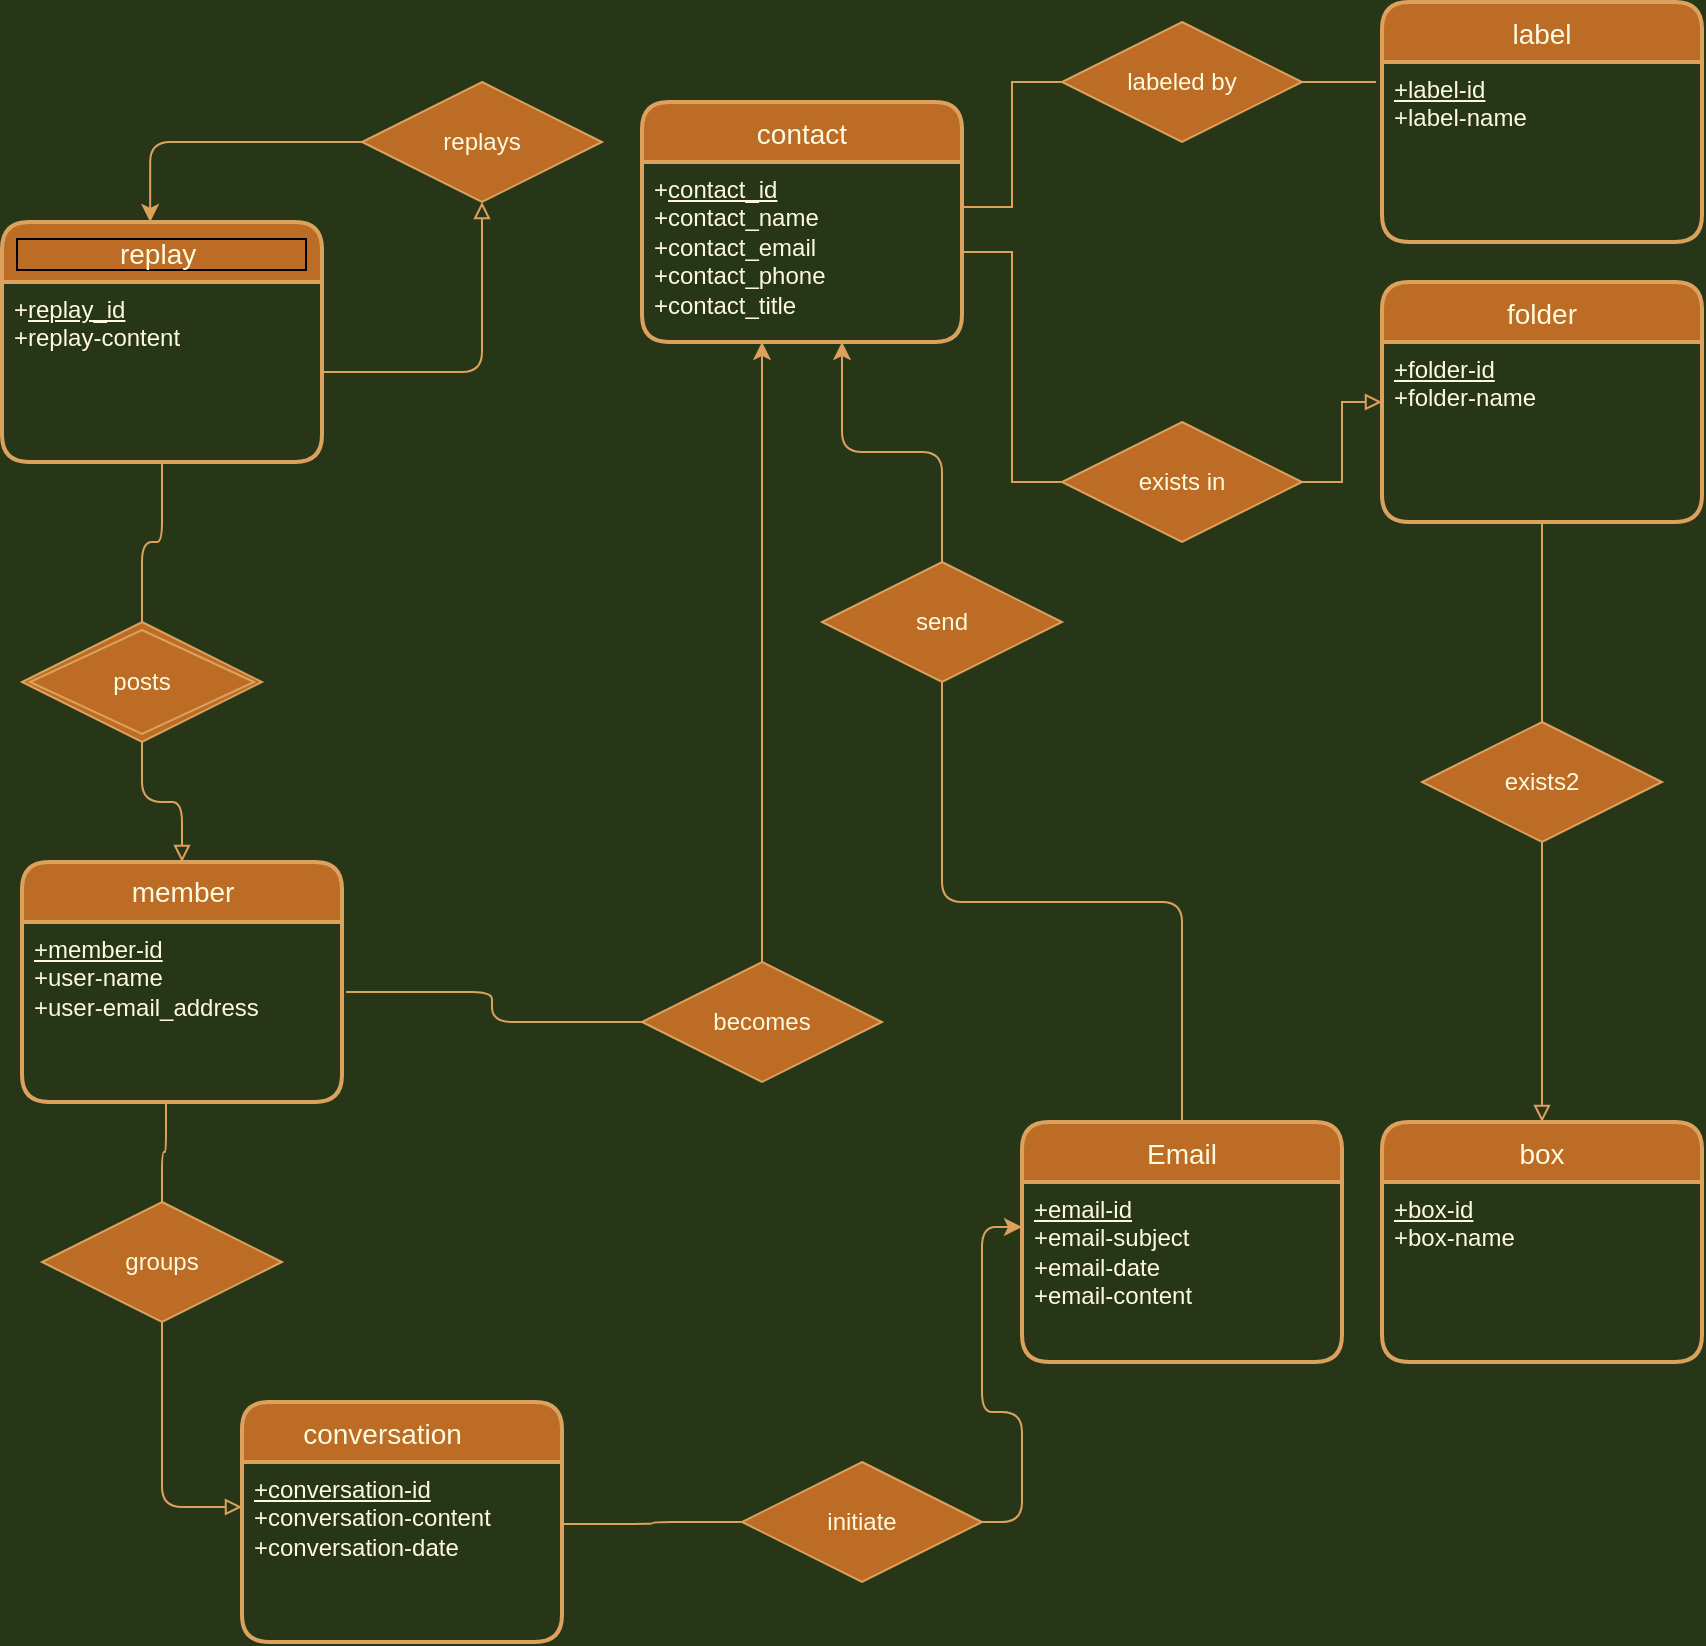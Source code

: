 <mxfile version="13.9.9" type="device"><diagram id="R2lEEEUBdFMjLlhIrx00" name="Page-1"><mxGraphModel dx="4258" dy="1976" grid="1" gridSize="10" guides="1" tooltips="1" connect="1" arrows="1" fold="1" page="1" pageScale="1" pageWidth="850" pageHeight="1100" background="#283618" math="0" shadow="0" extFonts="Permanent Marker^https://fonts.googleapis.com/css?family=Permanent+Marker"><root><mxCell id="0"/><mxCell id="1" parent="0"/><mxCell id="WR6oNO81SZ8T_EhysIY7-5" value="folder" style="swimlane;childLayout=stackLayout;horizontal=1;startSize=30;horizontalStack=0;rounded=1;fontSize=14;fontStyle=0;strokeWidth=2;resizeParent=0;resizeLast=1;shadow=0;dashed=0;align=center;fillColor=#BC6C25;strokeColor=#DDA15E;fontColor=#FEFAE0;" parent="1" vertex="1"><mxGeometry x="690" y="150" width="160" height="120" as="geometry"/></mxCell><mxCell id="WR6oNO81SZ8T_EhysIY7-6" value="&lt;u&gt;+folder-id&lt;br&gt;&lt;/u&gt;+folder-name&lt;br&gt;&lt;br&gt;" style="align=left;strokeColor=none;fillColor=none;spacingLeft=4;fontSize=12;verticalAlign=top;resizable=0;rotatable=0;part=1;fontColor=#FEFAE0;html=1;" parent="WR6oNO81SZ8T_EhysIY7-5" vertex="1"><mxGeometry y="30" width="160" height="90" as="geometry"/></mxCell><mxCell id="WR6oNO81SZ8T_EhysIY7-7" value="label" style="swimlane;childLayout=stackLayout;horizontal=1;startSize=30;horizontalStack=0;rounded=1;fontSize=14;fontStyle=0;strokeWidth=2;resizeParent=0;resizeLast=1;shadow=0;dashed=0;align=center;fillColor=#BC6C25;strokeColor=#DDA15E;fontColor=#FEFAE0;" parent="1" vertex="1"><mxGeometry x="690" y="10" width="160" height="120" as="geometry"/></mxCell><mxCell id="WR6oNO81SZ8T_EhysIY7-8" value="&lt;u&gt;+label-id&lt;br&gt;&lt;/u&gt;+label-name&lt;br&gt;" style="align=left;strokeColor=none;fillColor=none;spacingLeft=4;fontSize=12;verticalAlign=top;resizable=0;rotatable=0;part=1;fontColor=#FEFAE0;html=1;" parent="WR6oNO81SZ8T_EhysIY7-7" vertex="1"><mxGeometry y="30" width="160" height="90" as="geometry"/></mxCell><mxCell id="WR6oNO81SZ8T_EhysIY7-9" value="                             conversation     " style="swimlane;childLayout=stackLayout;horizontal=1;startSize=30;horizontalStack=0;rounded=1;fontSize=14;fontStyle=0;strokeWidth=2;resizeParent=0;resizeLast=1;shadow=0;dashed=0;align=center;labelBorderColor=none;fillColor=#BC6C25;strokeColor=#DDA15E;fontColor=#FEFAE0;" parent="1" vertex="1"><mxGeometry x="120" y="710" width="160" height="120" as="geometry"/></mxCell><mxCell id="WR6oNO81SZ8T_EhysIY7-10" value="&lt;u&gt;+conversation-id&lt;br&gt;&lt;/u&gt;+conversation-content&lt;br&gt;+conversation-date" style="align=left;strokeColor=none;fillColor=none;spacingLeft=4;fontSize=12;verticalAlign=top;resizable=0;rotatable=0;part=1;html=1;fontColor=#FEFAE0;" parent="WR6oNO81SZ8T_EhysIY7-9" vertex="1"><mxGeometry y="30" width="160" height="90" as="geometry"/></mxCell><mxCell id="WR6oNO81SZ8T_EhysIY7-11" value="             replay              " style="swimlane;childLayout=stackLayout;horizontal=1;startSize=30;horizontalStack=0;rounded=1;fontSize=14;fontStyle=0;strokeWidth=2;resizeParent=0;resizeLast=1;shadow=0;dashed=0;align=center;labelBorderColor=#000000;fillColor=#BC6C25;strokeColor=#DDA15E;fontColor=#FEFAE0;" parent="1" vertex="1"><mxGeometry y="120" width="160" height="120" as="geometry"/></mxCell><mxCell id="WR6oNO81SZ8T_EhysIY7-12" value="+&lt;u&gt;replay_id&lt;/u&gt;&lt;br&gt;+replay-content" style="align=left;strokeColor=none;fillColor=none;spacingLeft=4;fontSize=12;verticalAlign=top;resizable=0;rotatable=0;part=1;fontColor=#FEFAE0;html=1;" parent="WR6oNO81SZ8T_EhysIY7-11" vertex="1"><mxGeometry y="30" width="160" height="90" as="geometry"/></mxCell><mxCell id="WR6oNO81SZ8T_EhysIY7-19" style="edgeStyle=orthogonalEdgeStyle;rounded=0;orthogonalLoop=1;jettySize=auto;html=1;endArrow=none;endFill=0;entryX=1;entryY=0.25;entryDx=0;entryDy=0;strokeColor=#DDA15E;fontColor=#FEFAE0;labelBackgroundColor=#283618;" parent="1" source="WR6oNO81SZ8T_EhysIY7-16" target="WR6oNO81SZ8T_EhysIY7-2" edge="1"><mxGeometry relative="1" as="geometry"><mxPoint x="350" y="190" as="targetPoint"/></mxGeometry></mxCell><mxCell id="WR6oNO81SZ8T_EhysIY7-21" style="edgeStyle=orthogonalEdgeStyle;rounded=0;orthogonalLoop=1;jettySize=auto;html=1;entryX=-0.019;entryY=0.111;entryDx=0;entryDy=0;entryPerimeter=0;endArrow=none;endFill=0;strokeColor=#DDA15E;fontColor=#FEFAE0;labelBackgroundColor=#283618;" parent="1" source="WR6oNO81SZ8T_EhysIY7-16" target="WR6oNO81SZ8T_EhysIY7-8" edge="1"><mxGeometry relative="1" as="geometry"/></mxCell><mxCell id="WR6oNO81SZ8T_EhysIY7-16" value="labeled by" style="shape=rhombus;perimeter=rhombusPerimeter;whiteSpace=wrap;html=1;align=center;fillColor=#BC6C25;strokeColor=#DDA15E;fontColor=#FEFAE0;" parent="1" vertex="1"><mxGeometry x="530" y="20" width="120" height="60" as="geometry"/></mxCell><mxCell id="WR6oNO81SZ8T_EhysIY7-20" style="edgeStyle=orthogonalEdgeStyle;rounded=0;orthogonalLoop=1;jettySize=auto;html=1;entryX=1;entryY=0.5;entryDx=0;entryDy=0;endArrow=none;endFill=0;strokeColor=#DDA15E;fontColor=#FEFAE0;labelBackgroundColor=#283618;" parent="1" source="WR6oNO81SZ8T_EhysIY7-17" target="WR6oNO81SZ8T_EhysIY7-2" edge="1"><mxGeometry relative="1" as="geometry"/></mxCell><mxCell id="WR6oNO81SZ8T_EhysIY7-22" style="edgeStyle=orthogonalEdgeStyle;rounded=0;orthogonalLoop=1;jettySize=auto;html=1;entryX=0;entryY=0.5;entryDx=0;entryDy=0;endArrow=block;endFill=0;strokeColor=#DDA15E;fontColor=#FEFAE0;labelBackgroundColor=#283618;" parent="1" source="WR6oNO81SZ8T_EhysIY7-17" target="WR6oNO81SZ8T_EhysIY7-5" edge="1"><mxGeometry relative="1" as="geometry"/></mxCell><mxCell id="WR6oNO81SZ8T_EhysIY7-17" value="exists in" style="shape=rhombus;perimeter=rhombusPerimeter;whiteSpace=wrap;html=1;align=center;fillColor=#BC6C25;strokeColor=#DDA15E;fontColor=#FEFAE0;" parent="1" vertex="1"><mxGeometry x="530" y="220" width="120" height="60" as="geometry"/></mxCell><mxCell id="WR6oNO81SZ8T_EhysIY7-1" value="contact" style="swimlane;childLayout=stackLayout;horizontal=1;startSize=30;horizontalStack=0;rounded=1;fontSize=14;fontStyle=0;strokeWidth=2;resizeParent=0;resizeLast=1;shadow=0;dashed=0;align=center;fillColor=#BC6C25;strokeColor=#DDA15E;fontColor=#FEFAE0;" parent="1" vertex="1"><mxGeometry x="320" y="60" width="160" height="120" as="geometry"/></mxCell><mxCell id="WR6oNO81SZ8T_EhysIY7-2" value="+&lt;u&gt;contact_id&lt;/u&gt;&lt;br&gt;+contact_name&lt;br&gt;+contact_email&lt;br&gt;+contact_phone&lt;br&gt;+contact_title" style="align=left;strokeColor=none;fillColor=none;spacingLeft=4;fontSize=12;verticalAlign=top;resizable=0;rotatable=0;part=1;fontColor=#FEFAE0;html=1;" parent="WR6oNO81SZ8T_EhysIY7-1" vertex="1"><mxGeometry y="30" width="160" height="90" as="geometry"/></mxCell><mxCell id="4EcOPeQw_1EuW9EFgIx9-71" style="edgeStyle=orthogonalEdgeStyle;curved=0;rounded=1;sketch=0;orthogonalLoop=1;jettySize=auto;html=1;entryX=0.5;entryY=1;entryDx=0;entryDy=0;endArrow=none;endFill=0;strokeColor=#DDA15E;fillColor=#BC6C25;fontColor=#FEFAE0;labelBackgroundColor=#283618;" parent="1" source="hnBdc3AmPKEWIUO_3Wqu-27" target="WR6oNO81SZ8T_EhysIY7-12" edge="1"><mxGeometry relative="1" as="geometry"/></mxCell><mxCell id="4EcOPeQw_1EuW9EFgIx9-73" style="edgeStyle=orthogonalEdgeStyle;curved=0;rounded=1;sketch=0;orthogonalLoop=1;jettySize=auto;html=1;entryX=0.5;entryY=0;entryDx=0;entryDy=0;endArrow=block;endFill=0;strokeColor=#DDA15E;fillColor=#BC6C25;fontColor=#FEFAE0;labelBackgroundColor=#283618;" parent="1" source="hnBdc3AmPKEWIUO_3Wqu-27" target="4EcOPeQw_1EuW9EFgIx9-65" edge="1"><mxGeometry relative="1" as="geometry"/></mxCell><mxCell id="hnBdc3AmPKEWIUO_3Wqu-27" value="posts" style="shape=rhombus;double=1;perimeter=rhombusPerimeter;whiteSpace=wrap;html=1;align=center;fillColor=#BC6C25;strokeColor=#DDA15E;fontColor=#FEFAE0;" parent="1" vertex="1"><mxGeometry x="10" y="320" width="120" height="60" as="geometry"/></mxCell><mxCell id="4EcOPeQw_1EuW9EFgIx9-3" value="Email" style="swimlane;childLayout=stackLayout;horizontal=1;startSize=30;horizontalStack=0;rounded=1;fontSize=14;fontStyle=0;strokeWidth=2;resizeParent=0;resizeLast=1;shadow=0;dashed=0;align=center;fillColor=#BC6C25;strokeColor=#DDA15E;fontColor=#FEFAE0;" parent="1" vertex="1"><mxGeometry x="510" y="570" width="160" height="120" as="geometry"/></mxCell><mxCell id="4EcOPeQw_1EuW9EFgIx9-4" value="&lt;u&gt;+email-id&lt;br&gt;&lt;/u&gt;+email-subject&lt;br&gt;+email-date&lt;br&gt;+email-content" style="align=left;strokeColor=none;fillColor=none;spacingLeft=4;fontSize=12;verticalAlign=top;resizable=0;rotatable=0;part=1;fontColor=#FEFAE0;html=1;" parent="4EcOPeQw_1EuW9EFgIx9-3" vertex="1"><mxGeometry y="30" width="160" height="90" as="geometry"/></mxCell><mxCell id="4EcOPeQw_1EuW9EFgIx9-55" style="edgeStyle=orthogonalEdgeStyle;curved=0;rounded=1;sketch=0;orthogonalLoop=1;jettySize=auto;html=1;entryX=0.625;entryY=1;entryDx=0;entryDy=0;entryPerimeter=0;endArrow=classic;endFill=1;strokeColor=#DDA15E;fillColor=#BC6C25;fontColor=#FEFAE0;labelBackgroundColor=#283618;" parent="1" source="4EcOPeQw_1EuW9EFgIx9-5" target="WR6oNO81SZ8T_EhysIY7-2" edge="1"><mxGeometry relative="1" as="geometry"/></mxCell><mxCell id="_nv6WjAWMv1GCBfTsxpX-19" style="edgeStyle=orthogonalEdgeStyle;curved=0;rounded=1;sketch=0;orthogonalLoop=1;jettySize=auto;html=1;endArrow=none;endFill=0;strokeColor=#DDA15E;fillColor=#BC6C25;fontColor=#FEFAE0;" edge="1" parent="1" source="4EcOPeQw_1EuW9EFgIx9-5" target="4EcOPeQw_1EuW9EFgIx9-3"><mxGeometry relative="1" as="geometry"/></mxCell><mxCell id="4EcOPeQw_1EuW9EFgIx9-5" value="send" style="shape=rhombus;perimeter=rhombusPerimeter;whiteSpace=wrap;html=1;align=center;rounded=0;sketch=0;strokeColor=#DDA15E;fillColor=#BC6C25;fontColor=#FEFAE0;" parent="1" vertex="1"><mxGeometry x="410" y="290" width="120" height="60" as="geometry"/></mxCell><mxCell id="4EcOPeQw_1EuW9EFgIx9-58" style="edgeStyle=orthogonalEdgeStyle;curved=0;rounded=1;sketch=0;orthogonalLoop=1;jettySize=auto;html=1;entryX=1;entryY=0.344;entryDx=0;entryDy=0;entryPerimeter=0;endArrow=none;endFill=0;strokeColor=#DDA15E;fillColor=#BC6C25;fontColor=#FEFAE0;labelBackgroundColor=#283618;" parent="1" source="4EcOPeQw_1EuW9EFgIx9-57" target="WR6oNO81SZ8T_EhysIY7-10" edge="1"><mxGeometry relative="1" as="geometry"/></mxCell><mxCell id="4EcOPeQw_1EuW9EFgIx9-61" style="edgeStyle=orthogonalEdgeStyle;curved=0;rounded=1;sketch=0;orthogonalLoop=1;jettySize=auto;html=1;entryX=0;entryY=0.25;entryDx=0;entryDy=0;endArrow=classic;endFill=1;strokeColor=#DDA15E;fillColor=#BC6C25;fontColor=#FEFAE0;labelBackgroundColor=#283618;" parent="1" source="4EcOPeQw_1EuW9EFgIx9-57" target="4EcOPeQw_1EuW9EFgIx9-4" edge="1"><mxGeometry relative="1" as="geometry"/></mxCell><mxCell id="4EcOPeQw_1EuW9EFgIx9-57" value="initiate" style="shape=rhombus;perimeter=rhombusPerimeter;whiteSpace=wrap;html=1;align=center;rounded=0;sketch=0;strokeColor=#DDA15E;fillColor=#BC6C25;fontColor=#FEFAE0;" parent="1" vertex="1"><mxGeometry x="370" y="740" width="120" height="60" as="geometry"/></mxCell><mxCell id="4EcOPeQw_1EuW9EFgIx9-63" style="edgeStyle=orthogonalEdgeStyle;curved=0;rounded=1;sketch=0;orthogonalLoop=1;jettySize=auto;html=1;entryX=0;entryY=0.25;entryDx=0;entryDy=0;endArrow=block;endFill=0;strokeColor=#DDA15E;fillColor=#BC6C25;fontColor=#FEFAE0;labelBackgroundColor=#283618;" parent="1" source="4EcOPeQw_1EuW9EFgIx9-62" target="WR6oNO81SZ8T_EhysIY7-10" edge="1"><mxGeometry relative="1" as="geometry"/></mxCell><mxCell id="_nv6WjAWMv1GCBfTsxpX-9" style="edgeStyle=orthogonalEdgeStyle;curved=0;rounded=1;sketch=0;orthogonalLoop=1;jettySize=auto;html=1;entryX=0.45;entryY=1.011;entryDx=0;entryDy=0;entryPerimeter=0;strokeColor=#DDA15E;fillColor=#BC6C25;fontColor=#FEFAE0;endArrow=none;endFill=0;" edge="1" parent="1" source="4EcOPeQw_1EuW9EFgIx9-62" target="4EcOPeQw_1EuW9EFgIx9-66"><mxGeometry relative="1" as="geometry"/></mxCell><mxCell id="4EcOPeQw_1EuW9EFgIx9-62" value="groups" style="shape=rhombus;perimeter=rhombusPerimeter;whiteSpace=wrap;html=1;align=center;rounded=0;sketch=0;strokeColor=#DDA15E;fillColor=#BC6C25;fontColor=#FEFAE0;" parent="1" vertex="1"><mxGeometry x="20" y="610" width="120" height="60" as="geometry"/></mxCell><mxCell id="4EcOPeQw_1EuW9EFgIx9-65" value="&amp;nbsp; &amp;nbsp; &amp;nbsp; &amp;nbsp; &amp;nbsp; member&amp;nbsp; &amp;nbsp; &amp;nbsp; &amp;nbsp; &amp;nbsp;&amp;nbsp;" style="swimlane;childLayout=stackLayout;horizontal=1;startSize=30;horizontalStack=0;rounded=1;fontSize=14;fontStyle=0;strokeWidth=2;resizeParent=0;resizeLast=1;shadow=0;dashed=0;align=center;sketch=0;fillColor=#BC6C25;html=1;strokeColor=#DDA15E;fontColor=#FEFAE0;labelBorderColor=none;" parent="1" vertex="1"><mxGeometry x="10" y="440" width="160" height="120" as="geometry"/></mxCell><mxCell id="4EcOPeQw_1EuW9EFgIx9-66" value="&lt;u&gt;+member-id&lt;br&gt;&lt;/u&gt;+user-name&lt;br&gt;+user-email_address" style="align=left;strokeColor=none;fillColor=none;spacingLeft=4;fontSize=12;verticalAlign=top;resizable=0;rotatable=0;part=1;fontColor=#FEFAE0;html=1;" parent="4EcOPeQw_1EuW9EFgIx9-65" vertex="1"><mxGeometry y="30" width="160" height="90" as="geometry"/></mxCell><mxCell id="4EcOPeQw_1EuW9EFgIx9-76" style="edgeStyle=orthogonalEdgeStyle;curved=0;rounded=1;sketch=0;orthogonalLoop=1;jettySize=auto;html=1;entryX=0.463;entryY=0;entryDx=0;entryDy=0;entryPerimeter=0;endArrow=classic;endFill=1;strokeColor=#DDA15E;fillColor=#BC6C25;fontColor=#FEFAE0;labelBackgroundColor=#283618;" parent="1" source="4EcOPeQw_1EuW9EFgIx9-74" target="WR6oNO81SZ8T_EhysIY7-11" edge="1"><mxGeometry relative="1" as="geometry"/></mxCell><mxCell id="4EcOPeQw_1EuW9EFgIx9-74" value="replays" style="shape=rhombus;perimeter=rhombusPerimeter;whiteSpace=wrap;html=1;align=center;rounded=0;sketch=0;strokeColor=#DDA15E;fillColor=#BC6C25;fontColor=#FEFAE0;" parent="1" vertex="1"><mxGeometry x="180" y="50" width="120" height="60" as="geometry"/></mxCell><mxCell id="4EcOPeQw_1EuW9EFgIx9-75" style="edgeStyle=orthogonalEdgeStyle;curved=0;rounded=1;sketch=0;orthogonalLoop=1;jettySize=auto;html=1;entryX=0.5;entryY=1;entryDx=0;entryDy=0;endArrow=block;endFill=0;strokeColor=#DDA15E;fillColor=#BC6C25;fontColor=#FEFAE0;labelBackgroundColor=#283618;" parent="1" source="WR6oNO81SZ8T_EhysIY7-12" target="4EcOPeQw_1EuW9EFgIx9-74" edge="1"><mxGeometry relative="1" as="geometry"/></mxCell><mxCell id="_nv6WjAWMv1GCBfTsxpX-1" value="box" style="swimlane;childLayout=stackLayout;horizontal=1;startSize=30;horizontalStack=0;rounded=1;fontSize=14;fontStyle=0;strokeWidth=2;resizeParent=0;resizeLast=1;shadow=0;dashed=0;align=center;fillColor=#BC6C25;strokeColor=#DDA15E;fontColor=#FEFAE0;" vertex="1" parent="1"><mxGeometry x="690" y="570" width="160" height="120" as="geometry"/></mxCell><mxCell id="_nv6WjAWMv1GCBfTsxpX-2" value="&lt;u&gt;+box-id&lt;br&gt;&lt;/u&gt;+box-name" style="align=left;strokeColor=none;fillColor=none;spacingLeft=4;fontSize=12;verticalAlign=top;resizable=0;rotatable=0;part=1;fontColor=#FEFAE0;html=1;" vertex="1" parent="_nv6WjAWMv1GCBfTsxpX-1"><mxGeometry y="30" width="160" height="90" as="geometry"/></mxCell><mxCell id="_nv6WjAWMv1GCBfTsxpX-5" style="edgeStyle=orthogonalEdgeStyle;curved=0;rounded=1;sketch=0;orthogonalLoop=1;jettySize=auto;html=1;strokeColor=#DDA15E;fillColor=#BC6C25;fontColor=#FEFAE0;labelBackgroundColor=#283618;endArrow=block;endFill=0;" edge="1" parent="1" source="_nv6WjAWMv1GCBfTsxpX-3" target="_nv6WjAWMv1GCBfTsxpX-1"><mxGeometry relative="1" as="geometry"/></mxCell><mxCell id="_nv6WjAWMv1GCBfTsxpX-20" style="edgeStyle=orthogonalEdgeStyle;curved=0;rounded=1;sketch=0;orthogonalLoop=1;jettySize=auto;html=1;entryX=0.5;entryY=1;entryDx=0;entryDy=0;endArrow=none;endFill=0;strokeColor=#DDA15E;fillColor=#BC6C25;fontColor=#FEFAE0;" edge="1" parent="1" source="_nv6WjAWMv1GCBfTsxpX-3" target="WR6oNO81SZ8T_EhysIY7-6"><mxGeometry relative="1" as="geometry"/></mxCell><mxCell id="_nv6WjAWMv1GCBfTsxpX-3" value="exists2" style="shape=rhombus;perimeter=rhombusPerimeter;whiteSpace=wrap;html=1;align=center;fillColor=#BC6C25;strokeColor=#DDA15E;fontColor=#FEFAE0;" vertex="1" parent="1"><mxGeometry x="710" y="370" width="120" height="60" as="geometry"/></mxCell><mxCell id="_nv6WjAWMv1GCBfTsxpX-13" style="edgeStyle=orthogonalEdgeStyle;curved=0;rounded=1;sketch=0;orthogonalLoop=1;jettySize=auto;html=1;entryX=1.013;entryY=0.389;entryDx=0;entryDy=0;entryPerimeter=0;endArrow=none;endFill=0;strokeColor=#DDA15E;fillColor=#BC6C25;fontColor=#FEFAE0;" edge="1" parent="1" source="_nv6WjAWMv1GCBfTsxpX-11" target="4EcOPeQw_1EuW9EFgIx9-66"><mxGeometry relative="1" as="geometry"/></mxCell><mxCell id="_nv6WjAWMv1GCBfTsxpX-23" style="edgeStyle=orthogonalEdgeStyle;curved=0;rounded=1;sketch=0;orthogonalLoop=1;jettySize=auto;html=1;entryX=0.375;entryY=1;entryDx=0;entryDy=0;entryPerimeter=0;endArrow=classic;endFill=1;strokeColor=#DDA15E;fillColor=#BC6C25;fontColor=#FEFAE0;" edge="1" parent="1" source="_nv6WjAWMv1GCBfTsxpX-11" target="WR6oNO81SZ8T_EhysIY7-2"><mxGeometry relative="1" as="geometry"/></mxCell><mxCell id="_nv6WjAWMv1GCBfTsxpX-11" value="becomes" style="shape=rhombus;perimeter=rhombusPerimeter;whiteSpace=wrap;html=1;align=center;rounded=0;sketch=0;strokeColor=#DDA15E;fillColor=#BC6C25;fontColor=#FEFAE0;" vertex="1" parent="1"><mxGeometry x="320" y="490" width="120" height="60" as="geometry"/></mxCell></root></mxGraphModel></diagram></mxfile>